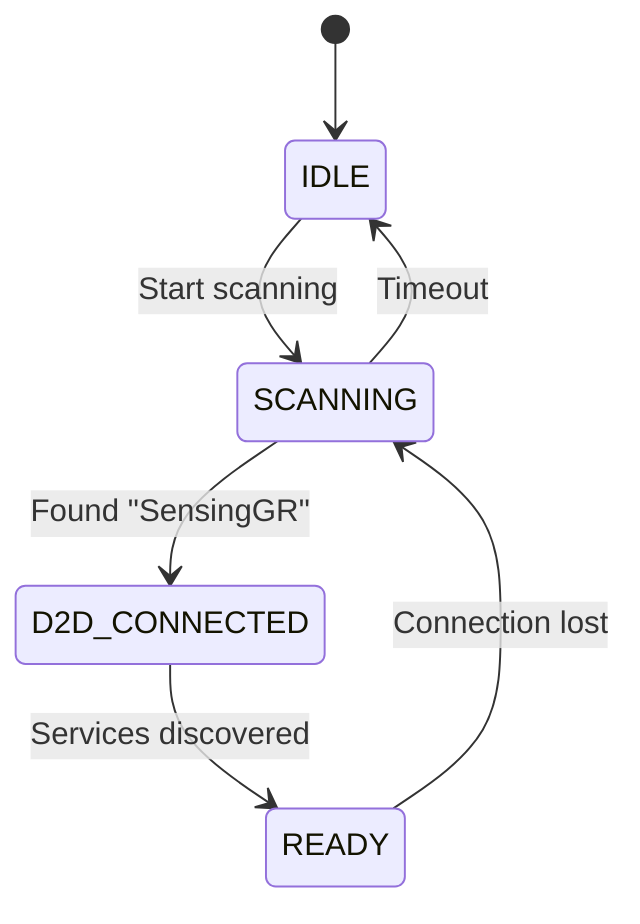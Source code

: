 stateDiagram-v2
    [*] --> IDLE
    IDLE --> SCANNING: Start scanning
    SCANNING --> D2D_CONNECTED: Found "SensingGR"
    D2D_CONNECTED --> READY: Services discovered
    READY --> SCANNING: Connection lost
    SCANNING --> IDLE: Timeout